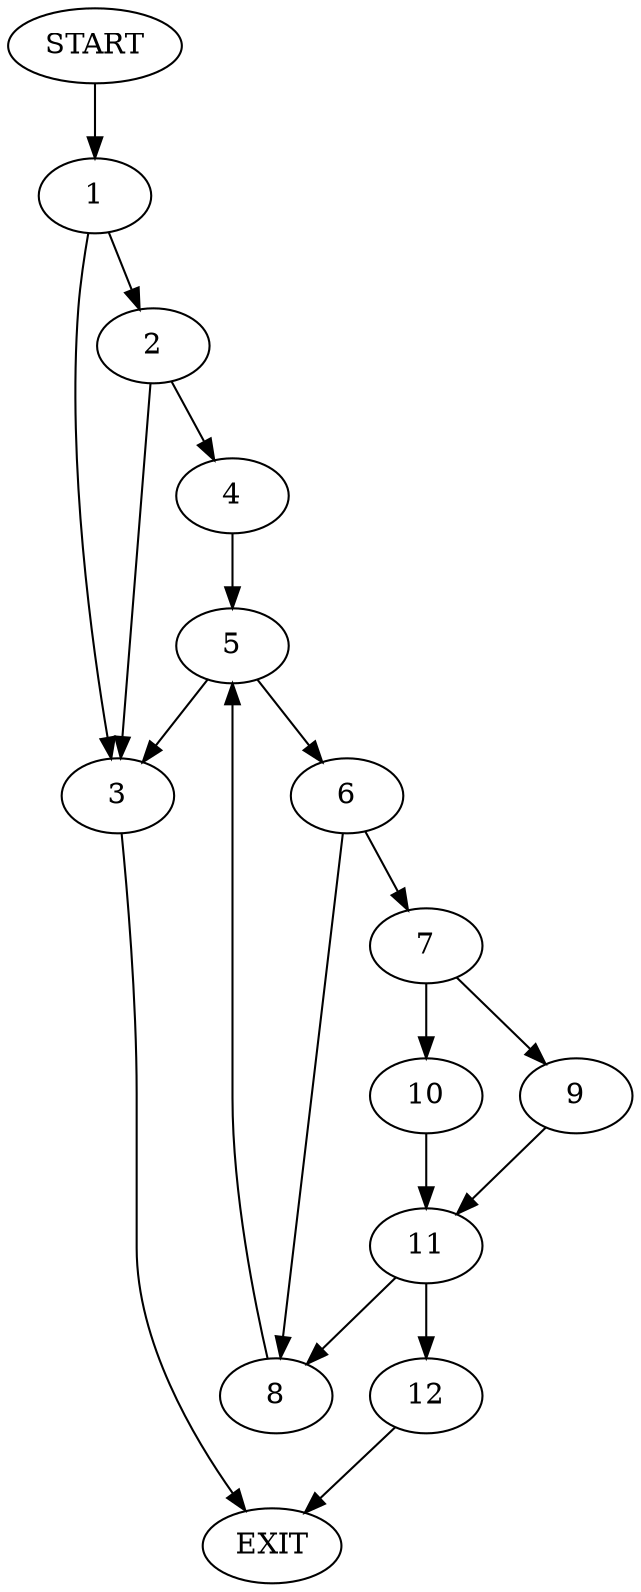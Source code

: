 digraph {
0 [label="START"]
13 [label="EXIT"]
0 -> 1
1 -> 2
1 -> 3
2 -> 3
2 -> 4
3 -> 13
4 -> 5
5 -> 3
5 -> 6
6 -> 7
6 -> 8
7 -> 9
7 -> 10
8 -> 5
10 -> 11
9 -> 11
11 -> 8
11 -> 12
12 -> 13
}
